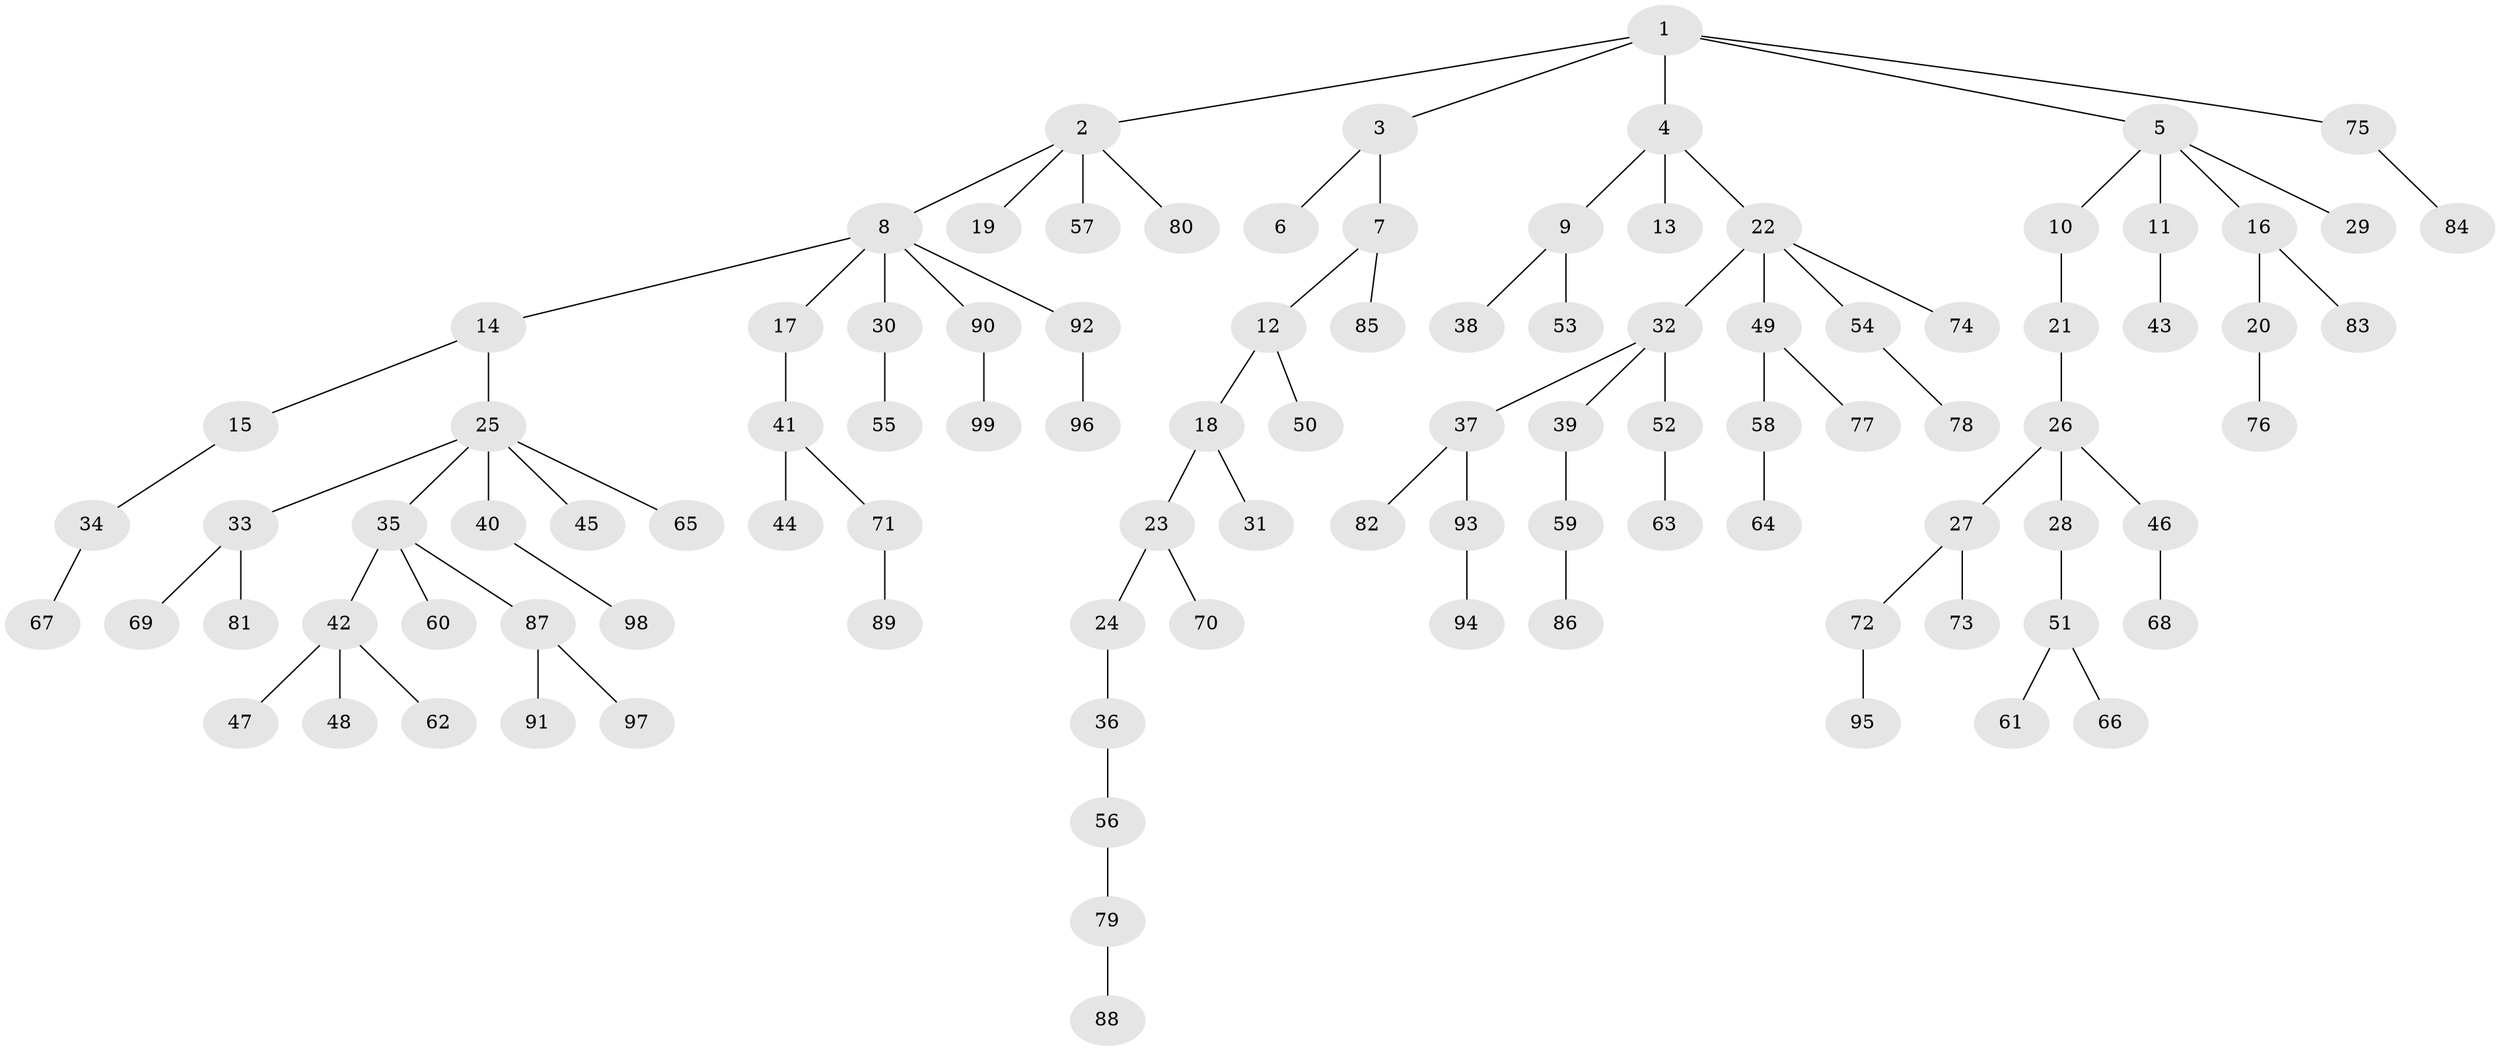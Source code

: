 // coarse degree distribution, {5: 0.047619047619047616, 4: 0.07936507936507936, 2: 0.2698412698412698, 6: 0.015873015873015872, 1: 0.5238095238095238, 7: 0.015873015873015872, 3: 0.047619047619047616}
// Generated by graph-tools (version 1.1) at 2025/52/02/27/25 19:52:12]
// undirected, 99 vertices, 98 edges
graph export_dot {
graph [start="1"]
  node [color=gray90,style=filled];
  1;
  2;
  3;
  4;
  5;
  6;
  7;
  8;
  9;
  10;
  11;
  12;
  13;
  14;
  15;
  16;
  17;
  18;
  19;
  20;
  21;
  22;
  23;
  24;
  25;
  26;
  27;
  28;
  29;
  30;
  31;
  32;
  33;
  34;
  35;
  36;
  37;
  38;
  39;
  40;
  41;
  42;
  43;
  44;
  45;
  46;
  47;
  48;
  49;
  50;
  51;
  52;
  53;
  54;
  55;
  56;
  57;
  58;
  59;
  60;
  61;
  62;
  63;
  64;
  65;
  66;
  67;
  68;
  69;
  70;
  71;
  72;
  73;
  74;
  75;
  76;
  77;
  78;
  79;
  80;
  81;
  82;
  83;
  84;
  85;
  86;
  87;
  88;
  89;
  90;
  91;
  92;
  93;
  94;
  95;
  96;
  97;
  98;
  99;
  1 -- 2;
  1 -- 3;
  1 -- 4;
  1 -- 5;
  1 -- 75;
  2 -- 8;
  2 -- 19;
  2 -- 57;
  2 -- 80;
  3 -- 6;
  3 -- 7;
  4 -- 9;
  4 -- 13;
  4 -- 22;
  5 -- 10;
  5 -- 11;
  5 -- 16;
  5 -- 29;
  7 -- 12;
  7 -- 85;
  8 -- 14;
  8 -- 17;
  8 -- 30;
  8 -- 90;
  8 -- 92;
  9 -- 38;
  9 -- 53;
  10 -- 21;
  11 -- 43;
  12 -- 18;
  12 -- 50;
  14 -- 15;
  14 -- 25;
  15 -- 34;
  16 -- 20;
  16 -- 83;
  17 -- 41;
  18 -- 23;
  18 -- 31;
  20 -- 76;
  21 -- 26;
  22 -- 32;
  22 -- 49;
  22 -- 54;
  22 -- 74;
  23 -- 24;
  23 -- 70;
  24 -- 36;
  25 -- 33;
  25 -- 35;
  25 -- 40;
  25 -- 45;
  25 -- 65;
  26 -- 27;
  26 -- 28;
  26 -- 46;
  27 -- 72;
  27 -- 73;
  28 -- 51;
  30 -- 55;
  32 -- 37;
  32 -- 39;
  32 -- 52;
  33 -- 69;
  33 -- 81;
  34 -- 67;
  35 -- 42;
  35 -- 60;
  35 -- 87;
  36 -- 56;
  37 -- 82;
  37 -- 93;
  39 -- 59;
  40 -- 98;
  41 -- 44;
  41 -- 71;
  42 -- 47;
  42 -- 48;
  42 -- 62;
  46 -- 68;
  49 -- 58;
  49 -- 77;
  51 -- 61;
  51 -- 66;
  52 -- 63;
  54 -- 78;
  56 -- 79;
  58 -- 64;
  59 -- 86;
  71 -- 89;
  72 -- 95;
  75 -- 84;
  79 -- 88;
  87 -- 91;
  87 -- 97;
  90 -- 99;
  92 -- 96;
  93 -- 94;
}
